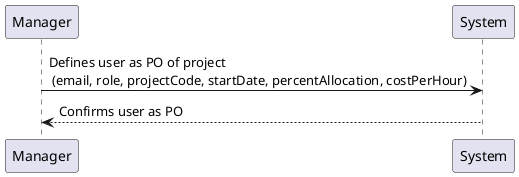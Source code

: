 @startuml

Manager -> System: Defines user as PO of project\n (email, role, projectCode, startDate, percentAllocation, costPerHour)
System --> Manager: Confirms user as PO

@enduml